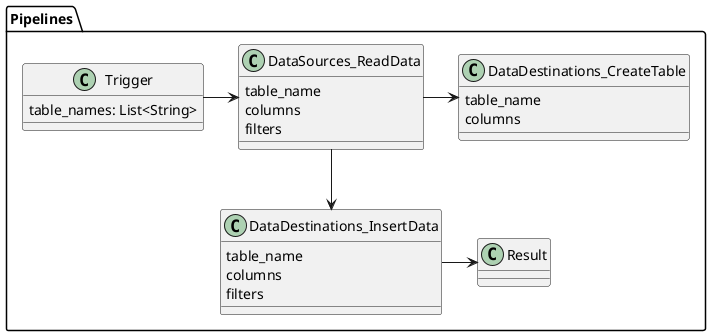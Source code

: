 @startuml

package Pipelines {

    class Trigger {
        table_names: List<String>
    }

    class DataSources_ReadData {
        table_name
        columns
        filters
    }

    class DataDestinations_CreateTable {
        table_name
        columns
    }

    class DataDestinations_InsertData {
        table_name
        columns
        filters
    }

    class Result {

    }

    Trigger -> DataSources_ReadData
    DataSources_ReadData -> DataDestinations_CreateTable
    DataSources_ReadData --> DataDestinations_InsertData
    DataDestinations_InsertData -> Result
}

@enduml


@startuml

package Pipelines {
    class Trigger {
        table_names
    }

    class PostgreSQL_ReadData {
        table_name
        period
    }

    class BigQuery_CreateTable {
        table_name
    }

    class BigQuery_InsertData {
        table_name
        columns
        filters
    }

    class Result {

    }

    Trigger -> PostgreSQL_ReadData
    PostgreSQL_ReadData -> BigQuery_CreateTable
    PostgreSQL_ReadData --> BigQuery_InsertData
    BigQuery_InsertData -> Result

}


@enduml
